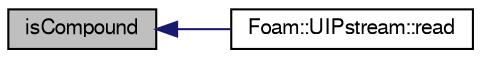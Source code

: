 digraph "isCompound"
{
  bgcolor="transparent";
  edge [fontname="FreeSans",fontsize="10",labelfontname="FreeSans",labelfontsize="10"];
  node [fontname="FreeSans",fontsize="10",shape=record];
  rankdir="LR";
  Node1 [label="isCompound",height=0.2,width=0.4,color="black", fillcolor="grey75", style="filled" fontcolor="black"];
  Node1 -> Node2 [dir="back",color="midnightblue",fontsize="10",style="solid",fontname="FreeSans"];
  Node2 [label="Foam::UIPstream::read",height=0.2,width=0.4,color="black",URL="$a02658.html#a3d4b02e5b143d1a4ba9a5b34f11b4ed1",tooltip="Return next token from stream. "];
}
